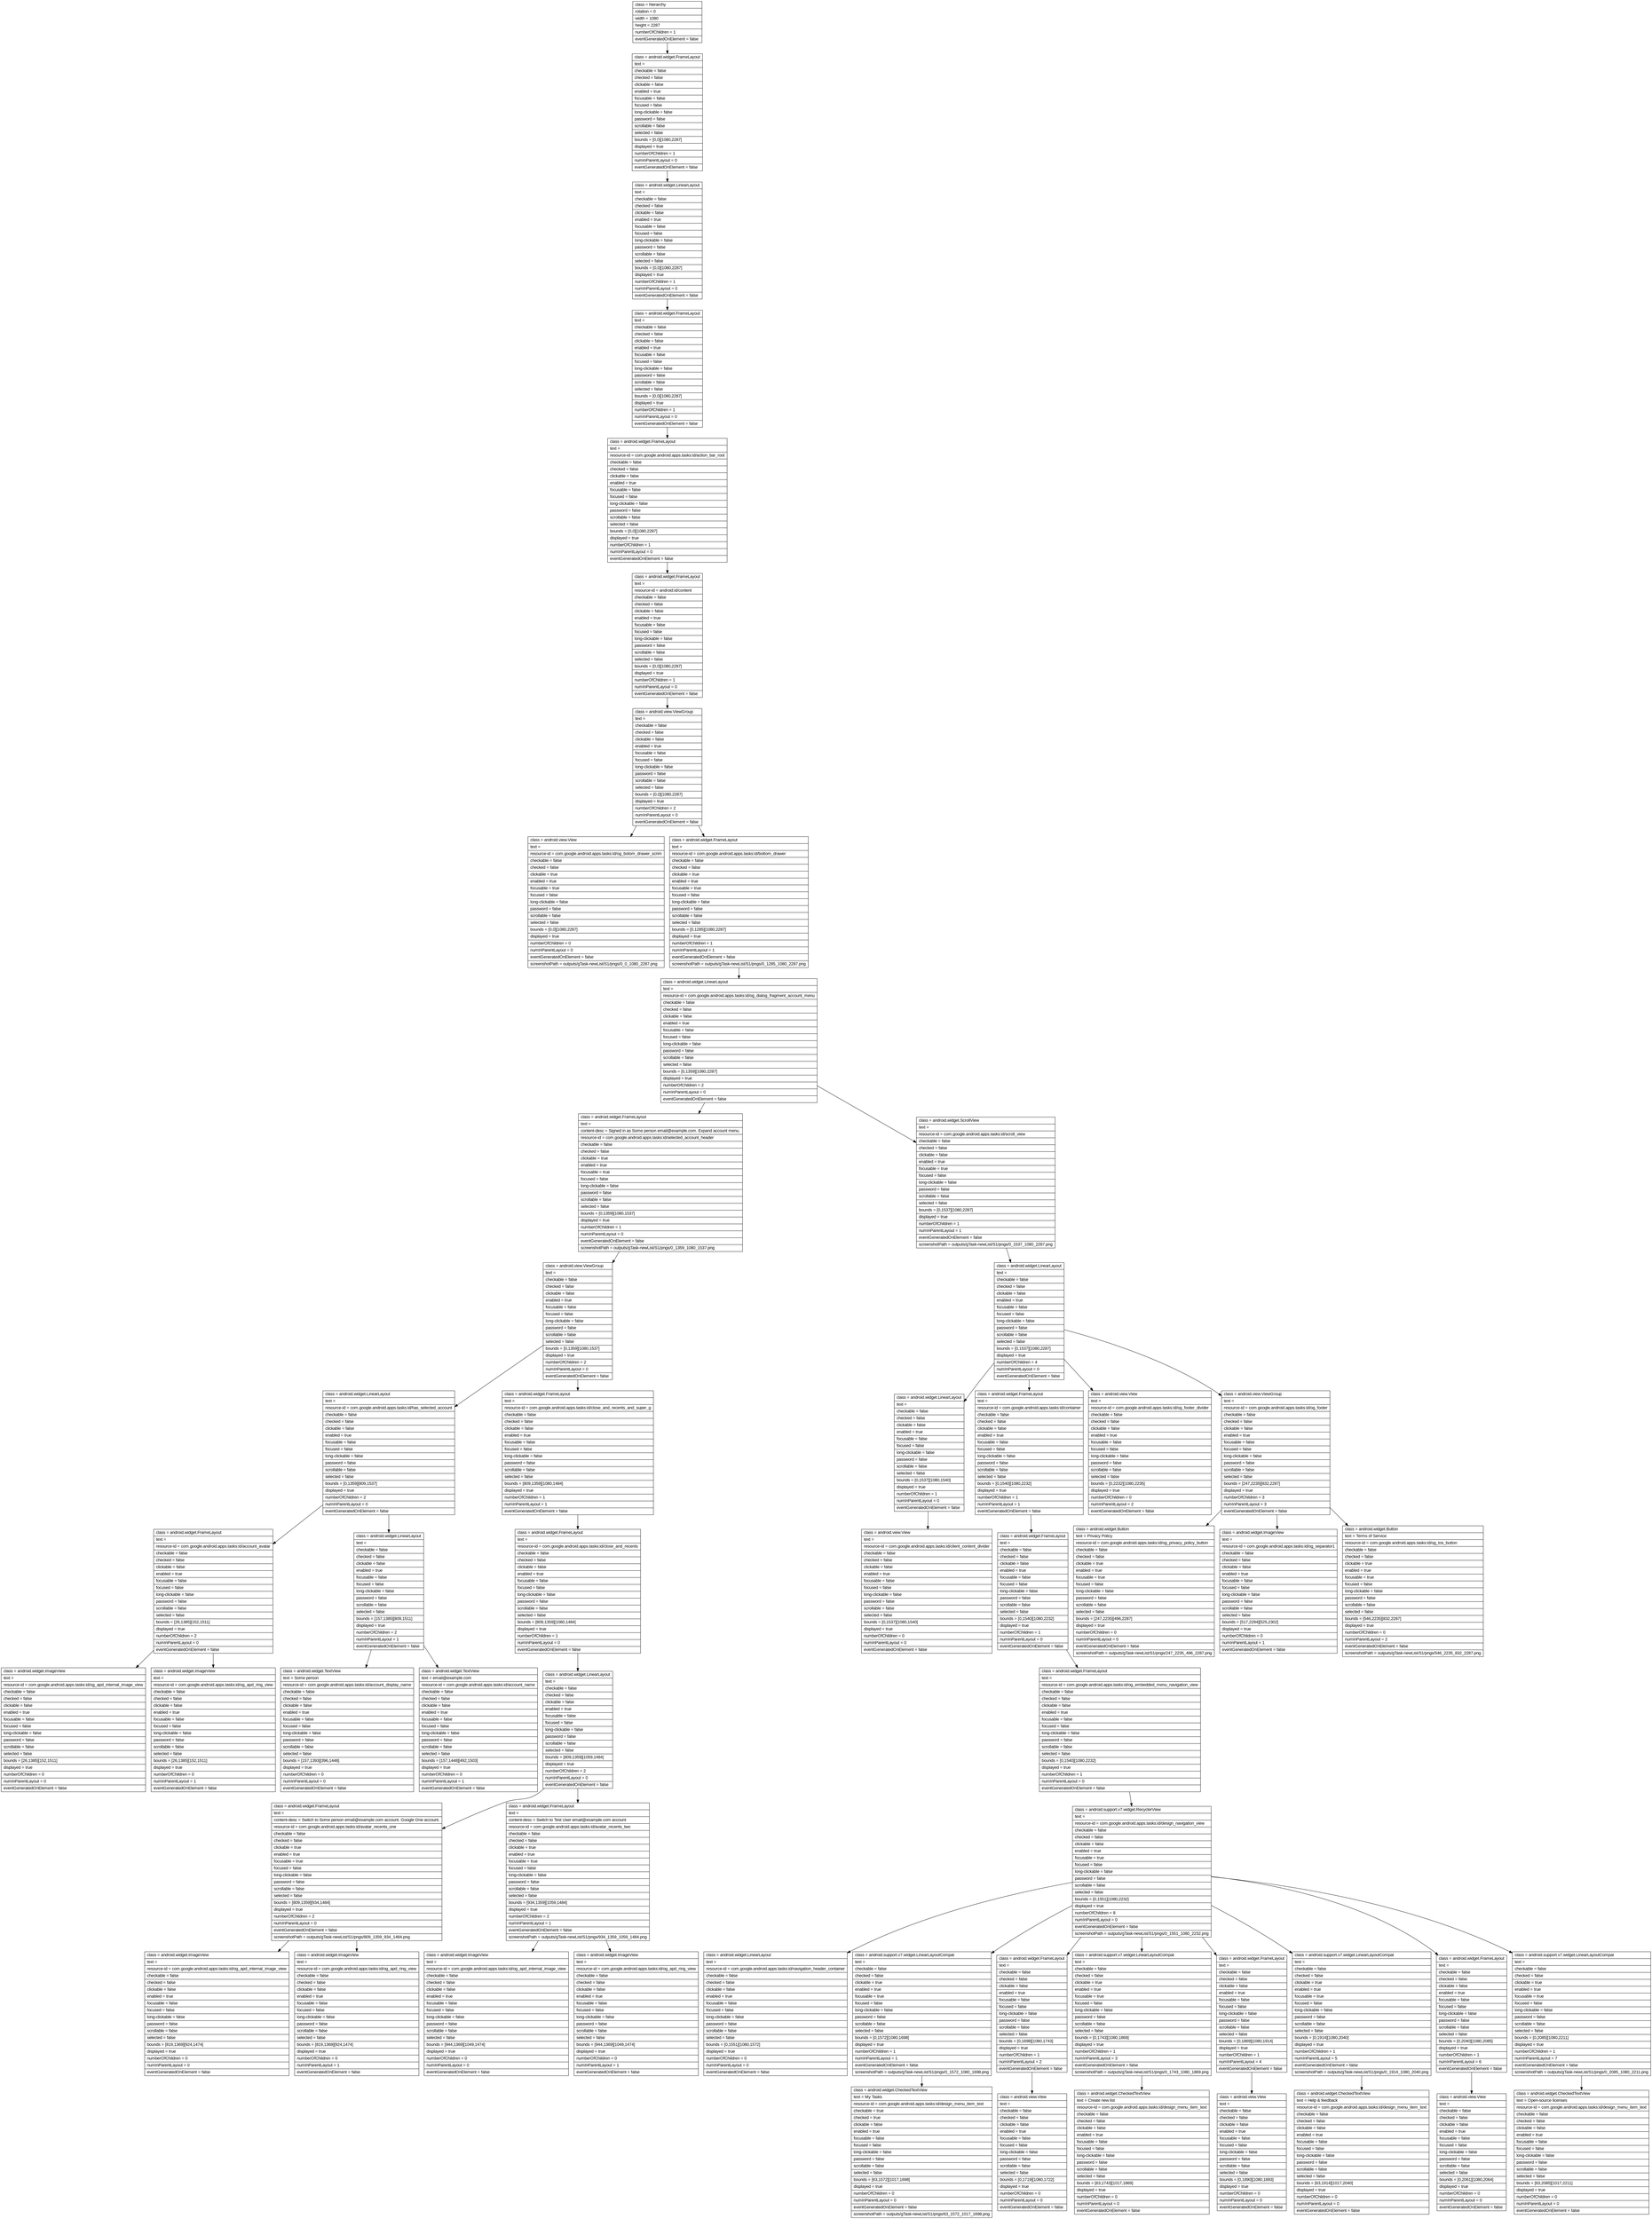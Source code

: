 digraph Layout {

	node [shape=record fontname=Arial];

	0	[label="{class = hierarchy\l|rotation = 0\l|width = 1080\l|height = 2287\l|numberOfChildren = 1\l|eventGeneratedOnElement = false \l}"]
	1	[label="{class = android.widget.FrameLayout\l|text = \l|checkable = false\l|checked = false\l|clickable = false\l|enabled = true\l|focusable = false\l|focused = false\l|long-clickable = false\l|password = false\l|scrollable = false\l|selected = false\l|bounds = [0,0][1080,2287]\l|displayed = true\l|numberOfChildren = 1\l|numInParentLayout = 0\l|eventGeneratedOnElement = false \l}"]
	2	[label="{class = android.widget.LinearLayout\l|text = \l|checkable = false\l|checked = false\l|clickable = false\l|enabled = true\l|focusable = false\l|focused = false\l|long-clickable = false\l|password = false\l|scrollable = false\l|selected = false\l|bounds = [0,0][1080,2287]\l|displayed = true\l|numberOfChildren = 1\l|numInParentLayout = 0\l|eventGeneratedOnElement = false \l}"]
	3	[label="{class = android.widget.FrameLayout\l|text = \l|checkable = false\l|checked = false\l|clickable = false\l|enabled = true\l|focusable = false\l|focused = false\l|long-clickable = false\l|password = false\l|scrollable = false\l|selected = false\l|bounds = [0,0][1080,2287]\l|displayed = true\l|numberOfChildren = 1\l|numInParentLayout = 0\l|eventGeneratedOnElement = false \l}"]
	4	[label="{class = android.widget.FrameLayout\l|text = \l|resource-id = com.google.android.apps.tasks:id/action_bar_root\l|checkable = false\l|checked = false\l|clickable = false\l|enabled = true\l|focusable = false\l|focused = false\l|long-clickable = false\l|password = false\l|scrollable = false\l|selected = false\l|bounds = [0,0][1080,2287]\l|displayed = true\l|numberOfChildren = 1\l|numInParentLayout = 0\l|eventGeneratedOnElement = false \l}"]
	5	[label="{class = android.widget.FrameLayout\l|text = \l|resource-id = android:id/content\l|checkable = false\l|checked = false\l|clickable = false\l|enabled = true\l|focusable = false\l|focused = false\l|long-clickable = false\l|password = false\l|scrollable = false\l|selected = false\l|bounds = [0,0][1080,2287]\l|displayed = true\l|numberOfChildren = 1\l|numInParentLayout = 0\l|eventGeneratedOnElement = false \l}"]
	6	[label="{class = android.view.ViewGroup\l|text = \l|checkable = false\l|checked = false\l|clickable = false\l|enabled = true\l|focusable = false\l|focused = false\l|long-clickable = false\l|password = false\l|scrollable = false\l|selected = false\l|bounds = [0,0][1080,2287]\l|displayed = true\l|numberOfChildren = 2\l|numInParentLayout = 0\l|eventGeneratedOnElement = false \l}"]
	7	[label="{class = android.view.View\l|text = \l|resource-id = com.google.android.apps.tasks:id/og_botom_drawer_scrim\l|checkable = false\l|checked = false\l|clickable = true\l|enabled = true\l|focusable = true\l|focused = false\l|long-clickable = false\l|password = false\l|scrollable = false\l|selected = false\l|bounds = [0,0][1080,2287]\l|displayed = true\l|numberOfChildren = 0\l|numInParentLayout = 0\l|eventGeneratedOnElement = false \l|screenshotPath = outputs/gTask-newList/S1/pngs/0_0_1080_2287.png\l}"]
	8	[label="{class = android.widget.FrameLayout\l|text = \l|resource-id = com.google.android.apps.tasks:id/bottom_drawer\l|checkable = false\l|checked = false\l|clickable = true\l|enabled = true\l|focusable = true\l|focused = false\l|long-clickable = false\l|password = false\l|scrollable = false\l|selected = false\l|bounds = [0,1285][1080,2287]\l|displayed = true\l|numberOfChildren = 1\l|numInParentLayout = 1\l|eventGeneratedOnElement = false \l|screenshotPath = outputs/gTask-newList/S1/pngs/0_1285_1080_2287.png\l}"]
	9	[label="{class = android.widget.LinearLayout\l|text = \l|resource-id = com.google.android.apps.tasks:id/og_dialog_fragment_account_menu\l|checkable = false\l|checked = false\l|clickable = false\l|enabled = true\l|focusable = false\l|focused = false\l|long-clickable = false\l|password = false\l|scrollable = false\l|selected = false\l|bounds = [0,1359][1080,2287]\l|displayed = true\l|numberOfChildren = 2\l|numInParentLayout = 0\l|eventGeneratedOnElement = false \l}"]
	10	[label="{class = android.widget.FrameLayout\l|text = \l|content-desc = Signed in as Some person email@example.com. Expand account menu.\l|resource-id = com.google.android.apps.tasks:id/selected_account_header\l|checkable = false\l|checked = false\l|clickable = true\l|enabled = true\l|focusable = true\l|focused = false\l|long-clickable = false\l|password = false\l|scrollable = false\l|selected = false\l|bounds = [0,1359][1080,1537]\l|displayed = true\l|numberOfChildren = 1\l|numInParentLayout = 0\l|eventGeneratedOnElement = false \l|screenshotPath = outputs/gTask-newList/S1/pngs/0_1359_1080_1537.png\l}"]
	11	[label="{class = android.widget.ScrollView\l|text = \l|resource-id = com.google.android.apps.tasks:id/scroll_view\l|checkable = false\l|checked = false\l|clickable = false\l|enabled = true\l|focusable = true\l|focused = false\l|long-clickable = false\l|password = false\l|scrollable = false\l|selected = false\l|bounds = [0,1537][1080,2287]\l|displayed = true\l|numberOfChildren = 1\l|numInParentLayout = 1\l|eventGeneratedOnElement = false \l|screenshotPath = outputs/gTask-newList/S1/pngs/0_1537_1080_2287.png\l}"]
	12	[label="{class = android.view.ViewGroup\l|text = \l|checkable = false\l|checked = false\l|clickable = false\l|enabled = true\l|focusable = false\l|focused = false\l|long-clickable = false\l|password = false\l|scrollable = false\l|selected = false\l|bounds = [0,1359][1080,1537]\l|displayed = true\l|numberOfChildren = 2\l|numInParentLayout = 0\l|eventGeneratedOnElement = false \l}"]
	13	[label="{class = android.widget.LinearLayout\l|text = \l|checkable = false\l|checked = false\l|clickable = false\l|enabled = true\l|focusable = false\l|focused = false\l|long-clickable = false\l|password = false\l|scrollable = false\l|selected = false\l|bounds = [0,1537][1080,2287]\l|displayed = true\l|numberOfChildren = 4\l|numInParentLayout = 0\l|eventGeneratedOnElement = false \l}"]
	14	[label="{class = android.widget.LinearLayout\l|text = \l|resource-id = com.google.android.apps.tasks:id/has_selected_account\l|checkable = false\l|checked = false\l|clickable = false\l|enabled = true\l|focusable = false\l|focused = false\l|long-clickable = false\l|password = false\l|scrollable = false\l|selected = false\l|bounds = [0,1359][809,1537]\l|displayed = true\l|numberOfChildren = 2\l|numInParentLayout = 0\l|eventGeneratedOnElement = false \l}"]
	15	[label="{class = android.widget.FrameLayout\l|text = \l|resource-id = com.google.android.apps.tasks:id/close_and_recents_and_super_g\l|checkable = false\l|checked = false\l|clickable = false\l|enabled = true\l|focusable = false\l|focused = false\l|long-clickable = false\l|password = false\l|scrollable = false\l|selected = false\l|bounds = [809,1359][1080,1484]\l|displayed = true\l|numberOfChildren = 1\l|numInParentLayout = 1\l|eventGeneratedOnElement = false \l}"]
	16	[label="{class = android.widget.LinearLayout\l|text = \l|checkable = false\l|checked = false\l|clickable = false\l|enabled = true\l|focusable = false\l|focused = false\l|long-clickable = false\l|password = false\l|scrollable = false\l|selected = false\l|bounds = [0,1537][1080,1540]\l|displayed = true\l|numberOfChildren = 1\l|numInParentLayout = 0\l|eventGeneratedOnElement = false \l}"]
	17	[label="{class = android.widget.FrameLayout\l|text = \l|resource-id = com.google.android.apps.tasks:id/container\l|checkable = false\l|checked = false\l|clickable = false\l|enabled = true\l|focusable = false\l|focused = false\l|long-clickable = false\l|password = false\l|scrollable = false\l|selected = false\l|bounds = [0,1540][1080,2232]\l|displayed = true\l|numberOfChildren = 1\l|numInParentLayout = 1\l|eventGeneratedOnElement = false \l}"]
	18	[label="{class = android.view.View\l|text = \l|resource-id = com.google.android.apps.tasks:id/og_footer_divider\l|checkable = false\l|checked = false\l|clickable = false\l|enabled = true\l|focusable = false\l|focused = false\l|long-clickable = false\l|password = false\l|scrollable = false\l|selected = false\l|bounds = [0,2232][1080,2235]\l|displayed = true\l|numberOfChildren = 0\l|numInParentLayout = 2\l|eventGeneratedOnElement = false \l}"]
	19	[label="{class = android.view.ViewGroup\l|text = \l|resource-id = com.google.android.apps.tasks:id/og_footer\l|checkable = false\l|checked = false\l|clickable = false\l|enabled = true\l|focusable = false\l|focused = false\l|long-clickable = false\l|password = false\l|scrollable = false\l|selected = false\l|bounds = [247,2235][832,2287]\l|displayed = true\l|numberOfChildren = 3\l|numInParentLayout = 3\l|eventGeneratedOnElement = false \l}"]
	20	[label="{class = android.widget.FrameLayout\l|text = \l|resource-id = com.google.android.apps.tasks:id/account_avatar\l|checkable = false\l|checked = false\l|clickable = false\l|enabled = true\l|focusable = false\l|focused = false\l|long-clickable = false\l|password = false\l|scrollable = false\l|selected = false\l|bounds = [26,1385][152,1511]\l|displayed = true\l|numberOfChildren = 2\l|numInParentLayout = 0\l|eventGeneratedOnElement = false \l}"]
	21	[label="{class = android.widget.LinearLayout\l|text = \l|checkable = false\l|checked = false\l|clickable = false\l|enabled = true\l|focusable = false\l|focused = false\l|long-clickable = false\l|password = false\l|scrollable = false\l|selected = false\l|bounds = [157,1385][809,1511]\l|displayed = true\l|numberOfChildren = 2\l|numInParentLayout = 1\l|eventGeneratedOnElement = false \l}"]
	22	[label="{class = android.widget.FrameLayout\l|text = \l|resource-id = com.google.android.apps.tasks:id/close_and_recents\l|checkable = false\l|checked = false\l|clickable = false\l|enabled = true\l|focusable = false\l|focused = false\l|long-clickable = false\l|password = false\l|scrollable = false\l|selected = false\l|bounds = [809,1359][1080,1484]\l|displayed = true\l|numberOfChildren = 1\l|numInParentLayout = 0\l|eventGeneratedOnElement = false \l}"]
	23	[label="{class = android.view.View\l|text = \l|resource-id = com.google.android.apps.tasks:id/client_content_divider\l|checkable = false\l|checked = false\l|clickable = false\l|enabled = true\l|focusable = false\l|focused = false\l|long-clickable = false\l|password = false\l|scrollable = false\l|selected = false\l|bounds = [0,1537][1080,1540]\l|displayed = true\l|numberOfChildren = 0\l|numInParentLayout = 0\l|eventGeneratedOnElement = false \l}"]
	24	[label="{class = android.widget.FrameLayout\l|text = \l|checkable = false\l|checked = false\l|clickable = false\l|enabled = true\l|focusable = false\l|focused = false\l|long-clickable = false\l|password = false\l|scrollable = false\l|selected = false\l|bounds = [0,1540][1080,2232]\l|displayed = true\l|numberOfChildren = 1\l|numInParentLayout = 0\l|eventGeneratedOnElement = false \l}"]
	25	[label="{class = android.widget.Button\l|text = Privacy Policy\l|resource-id = com.google.android.apps.tasks:id/og_privacy_policy_button\l|checkable = false\l|checked = false\l|clickable = true\l|enabled = true\l|focusable = true\l|focused = false\l|long-clickable = false\l|password = false\l|scrollable = false\l|selected = false\l|bounds = [247,2235][496,2287]\l|displayed = true\l|numberOfChildren = 0\l|numInParentLayout = 0\l|eventGeneratedOnElement = false \l|screenshotPath = outputs/gTask-newList/S1/pngs/247_2235_496_2287.png\l}"]
	26	[label="{class = android.widget.ImageView\l|text = \l|resource-id = com.google.android.apps.tasks:id/og_separator1\l|checkable = false\l|checked = false\l|clickable = false\l|enabled = true\l|focusable = false\l|focused = false\l|long-clickable = false\l|password = false\l|scrollable = false\l|selected = false\l|bounds = [517,2294][525,2302]\l|displayed = true\l|numberOfChildren = 0\l|numInParentLayout = 1\l|eventGeneratedOnElement = false \l}"]
	27	[label="{class = android.widget.Button\l|text = Terms of Service\l|resource-id = com.google.android.apps.tasks:id/og_tos_button\l|checkable = false\l|checked = false\l|clickable = true\l|enabled = true\l|focusable = true\l|focused = false\l|long-clickable = false\l|password = false\l|scrollable = false\l|selected = false\l|bounds = [546,2235][832,2287]\l|displayed = true\l|numberOfChildren = 0\l|numInParentLayout = 2\l|eventGeneratedOnElement = false \l|screenshotPath = outputs/gTask-newList/S1/pngs/546_2235_832_2287.png\l}"]
	28	[label="{class = android.widget.ImageView\l|text = \l|resource-id = com.google.android.apps.tasks:id/og_apd_internal_image_view\l|checkable = false\l|checked = false\l|clickable = false\l|enabled = true\l|focusable = false\l|focused = false\l|long-clickable = false\l|password = false\l|scrollable = false\l|selected = false\l|bounds = [26,1385][152,1511]\l|displayed = true\l|numberOfChildren = 0\l|numInParentLayout = 0\l|eventGeneratedOnElement = false \l}"]
	29	[label="{class = android.widget.ImageView\l|text = \l|resource-id = com.google.android.apps.tasks:id/og_apd_ring_view\l|checkable = false\l|checked = false\l|clickable = false\l|enabled = true\l|focusable = false\l|focused = false\l|long-clickable = false\l|password = false\l|scrollable = false\l|selected = false\l|bounds = [26,1385][152,1511]\l|displayed = true\l|numberOfChildren = 0\l|numInParentLayout = 1\l|eventGeneratedOnElement = false \l}"]
	30	[label="{class = android.widget.TextView\l|text = Some person\l|resource-id = com.google.android.apps.tasks:id/account_display_name\l|checkable = false\l|checked = false\l|clickable = false\l|enabled = true\l|focusable = false\l|focused = false\l|long-clickable = false\l|password = false\l|scrollable = false\l|selected = false\l|bounds = [157,1393][396,1448]\l|displayed = true\l|numberOfChildren = 0\l|numInParentLayout = 0\l|eventGeneratedOnElement = false \l}"]
	31	[label="{class = android.widget.TextView\l|text = email@example.com\l|resource-id = com.google.android.apps.tasks:id/account_name\l|checkable = false\l|checked = false\l|clickable = false\l|enabled = true\l|focusable = false\l|focused = false\l|long-clickable = false\l|password = false\l|scrollable = false\l|selected = false\l|bounds = [157,1448][492,1503]\l|displayed = true\l|numberOfChildren = 0\l|numInParentLayout = 1\l|eventGeneratedOnElement = false \l}"]
	32	[label="{class = android.widget.LinearLayout\l|text = \l|checkable = false\l|checked = false\l|clickable = false\l|enabled = true\l|focusable = false\l|focused = false\l|long-clickable = false\l|password = false\l|scrollable = false\l|selected = false\l|bounds = [809,1359][1059,1484]\l|displayed = true\l|numberOfChildren = 2\l|numInParentLayout = 0\l|eventGeneratedOnElement = false \l}"]
	33	[label="{class = android.widget.FrameLayout\l|text = \l|resource-id = com.google.android.apps.tasks:id/og_embedded_menu_navigation_view\l|checkable = false\l|checked = false\l|clickable = false\l|enabled = true\l|focusable = false\l|focused = false\l|long-clickable = false\l|password = false\l|scrollable = false\l|selected = false\l|bounds = [0,1540][1080,2232]\l|displayed = true\l|numberOfChildren = 1\l|numInParentLayout = 0\l|eventGeneratedOnElement = false \l}"]
	34	[label="{class = android.widget.FrameLayout\l|text = \l|content-desc = Switch to Some person email@example.com account. Google One account.\l|resource-id = com.google.android.apps.tasks:id/avatar_recents_one\l|checkable = false\l|checked = false\l|clickable = true\l|enabled = true\l|focusable = true\l|focused = false\l|long-clickable = false\l|password = false\l|scrollable = false\l|selected = false\l|bounds = [809,1359][934,1484]\l|displayed = true\l|numberOfChildren = 2\l|numInParentLayout = 0\l|eventGeneratedOnElement = false \l|screenshotPath = outputs/gTask-newList/S1/pngs/809_1359_934_1484.png\l}"]
	35	[label="{class = android.widget.FrameLayout\l|text = \l|content-desc = Switch to Test User email@example.com account\l|resource-id = com.google.android.apps.tasks:id/avatar_recents_two\l|checkable = false\l|checked = false\l|clickable = true\l|enabled = true\l|focusable = true\l|focused = false\l|long-clickable = false\l|password = false\l|scrollable = false\l|selected = false\l|bounds = [934,1359][1059,1484]\l|displayed = true\l|numberOfChildren = 2\l|numInParentLayout = 1\l|eventGeneratedOnElement = false \l|screenshotPath = outputs/gTask-newList/S1/pngs/934_1359_1059_1484.png\l}"]
	36	[label="{class = android.support.v7.widget.RecyclerView\l|text = \l|resource-id = com.google.android.apps.tasks:id/design_navigation_view\l|checkable = false\l|checked = false\l|clickable = false\l|enabled = true\l|focusable = true\l|focused = false\l|long-clickable = false\l|password = false\l|scrollable = false\l|selected = false\l|bounds = [0,1551][1080,2232]\l|displayed = true\l|numberOfChildren = 8\l|numInParentLayout = 0\l|eventGeneratedOnElement = false \l|screenshotPath = outputs/gTask-newList/S1/pngs/0_1551_1080_2232.png\l}"]
	37	[label="{class = android.widget.ImageView\l|text = \l|resource-id = com.google.android.apps.tasks:id/og_apd_internal_image_view\l|checkable = false\l|checked = false\l|clickable = false\l|enabled = true\l|focusable = false\l|focused = false\l|long-clickable = false\l|password = false\l|scrollable = false\l|selected = false\l|bounds = [819,1369][924,1474]\l|displayed = true\l|numberOfChildren = 0\l|numInParentLayout = 0\l|eventGeneratedOnElement = false \l}"]
	38	[label="{class = android.widget.ImageView\l|text = \l|resource-id = com.google.android.apps.tasks:id/og_apd_ring_view\l|checkable = false\l|checked = false\l|clickable = false\l|enabled = true\l|focusable = false\l|focused = false\l|long-clickable = false\l|password = false\l|scrollable = false\l|selected = false\l|bounds = [819,1369][924,1474]\l|displayed = true\l|numberOfChildren = 0\l|numInParentLayout = 1\l|eventGeneratedOnElement = false \l}"]
	39	[label="{class = android.widget.ImageView\l|text = \l|resource-id = com.google.android.apps.tasks:id/og_apd_internal_image_view\l|checkable = false\l|checked = false\l|clickable = false\l|enabled = true\l|focusable = false\l|focused = false\l|long-clickable = false\l|password = false\l|scrollable = false\l|selected = false\l|bounds = [944,1369][1049,1474]\l|displayed = true\l|numberOfChildren = 0\l|numInParentLayout = 0\l|eventGeneratedOnElement = false \l}"]
	40	[label="{class = android.widget.ImageView\l|text = \l|resource-id = com.google.android.apps.tasks:id/og_apd_ring_view\l|checkable = false\l|checked = false\l|clickable = false\l|enabled = true\l|focusable = false\l|focused = false\l|long-clickable = false\l|password = false\l|scrollable = false\l|selected = false\l|bounds = [944,1369][1049,1474]\l|displayed = true\l|numberOfChildren = 0\l|numInParentLayout = 1\l|eventGeneratedOnElement = false \l}"]
	41	[label="{class = android.widget.LinearLayout\l|text = \l|resource-id = com.google.android.apps.tasks:id/navigation_header_container\l|checkable = false\l|checked = false\l|clickable = false\l|enabled = true\l|focusable = false\l|focused = false\l|long-clickable = false\l|password = false\l|scrollable = false\l|selected = false\l|bounds = [0,1551][1080,1572]\l|displayed = true\l|numberOfChildren = 0\l|numInParentLayout = 0\l|eventGeneratedOnElement = false \l}"]
	42	[label="{class = android.support.v7.widget.LinearLayoutCompat\l|text = \l|checkable = false\l|checked = false\l|clickable = true\l|enabled = true\l|focusable = true\l|focused = false\l|long-clickable = false\l|password = false\l|scrollable = false\l|selected = false\l|bounds = [0,1572][1080,1698]\l|displayed = true\l|numberOfChildren = 1\l|numInParentLayout = 1\l|eventGeneratedOnElement = false \l|screenshotPath = outputs/gTask-newList/S1/pngs/0_1572_1080_1698.png\l}"]
	43	[label="{class = android.widget.FrameLayout\l|text = \l|checkable = false\l|checked = false\l|clickable = false\l|enabled = true\l|focusable = false\l|focused = false\l|long-clickable = false\l|password = false\l|scrollable = false\l|selected = false\l|bounds = [0,1698][1080,1743]\l|displayed = true\l|numberOfChildren = 1\l|numInParentLayout = 2\l|eventGeneratedOnElement = false \l}"]
	44	[label="{class = android.support.v7.widget.LinearLayoutCompat\l|text = \l|checkable = false\l|checked = false\l|clickable = true\l|enabled = true\l|focusable = true\l|focused = false\l|long-clickable = false\l|password = false\l|scrollable = false\l|selected = false\l|bounds = [0,1743][1080,1869]\l|displayed = true\l|numberOfChildren = 1\l|numInParentLayout = 3\l|eventGeneratedOnElement = false \l|screenshotPath = outputs/gTask-newList/S1/pngs/0_1743_1080_1869.png\l}"]
	45	[label="{class = android.widget.FrameLayout\l|text = \l|checkable = false\l|checked = false\l|clickable = false\l|enabled = true\l|focusable = false\l|focused = false\l|long-clickable = false\l|password = false\l|scrollable = false\l|selected = false\l|bounds = [0,1869][1080,1914]\l|displayed = true\l|numberOfChildren = 1\l|numInParentLayout = 4\l|eventGeneratedOnElement = false \l}"]
	46	[label="{class = android.support.v7.widget.LinearLayoutCompat\l|text = \l|checkable = false\l|checked = false\l|clickable = true\l|enabled = true\l|focusable = true\l|focused = false\l|long-clickable = false\l|password = false\l|scrollable = false\l|selected = false\l|bounds = [0,1914][1080,2040]\l|displayed = true\l|numberOfChildren = 1\l|numInParentLayout = 5\l|eventGeneratedOnElement = false \l|screenshotPath = outputs/gTask-newList/S1/pngs/0_1914_1080_2040.png\l}"]
	47	[label="{class = android.widget.FrameLayout\l|text = \l|checkable = false\l|checked = false\l|clickable = false\l|enabled = true\l|focusable = false\l|focused = false\l|long-clickable = false\l|password = false\l|scrollable = false\l|selected = false\l|bounds = [0,2040][1080,2085]\l|displayed = true\l|numberOfChildren = 1\l|numInParentLayout = 6\l|eventGeneratedOnElement = false \l}"]
	48	[label="{class = android.support.v7.widget.LinearLayoutCompat\l|text = \l|checkable = false\l|checked = false\l|clickable = true\l|enabled = true\l|focusable = true\l|focused = false\l|long-clickable = false\l|password = false\l|scrollable = false\l|selected = false\l|bounds = [0,2085][1080,2211]\l|displayed = true\l|numberOfChildren = 1\l|numInParentLayout = 7\l|eventGeneratedOnElement = false \l|screenshotPath = outputs/gTask-newList/S1/pngs/0_2085_1080_2211.png\l}"]
	49	[label="{class = android.widget.CheckedTextView\l|text = My Tasks\l|resource-id = com.google.android.apps.tasks:id/design_menu_item_text\l|checkable = true\l|checked = true\l|clickable = false\l|enabled = true\l|focusable = false\l|focused = false\l|long-clickable = false\l|password = false\l|scrollable = false\l|selected = false\l|bounds = [63,1572][1017,1698]\l|displayed = true\l|numberOfChildren = 0\l|numInParentLayout = 0\l|eventGeneratedOnElement = false \l|screenshotPath = outputs/gTask-newList/S1/pngs/63_1572_1017_1698.png\l}"]
	50	[label="{class = android.view.View\l|text = \l|checkable = false\l|checked = false\l|clickable = false\l|enabled = true\l|focusable = false\l|focused = false\l|long-clickable = false\l|password = false\l|scrollable = false\l|selected = false\l|bounds = [0,1719][1080,1722]\l|displayed = true\l|numberOfChildren = 0\l|numInParentLayout = 0\l|eventGeneratedOnElement = false \l}"]
	51	[label="{class = android.widget.CheckedTextView\l|text = Create new list\l|resource-id = com.google.android.apps.tasks:id/design_menu_item_text\l|checkable = false\l|checked = false\l|clickable = false\l|enabled = true\l|focusable = false\l|focused = false\l|long-clickable = false\l|password = false\l|scrollable = false\l|selected = false\l|bounds = [63,1743][1017,1869]\l|displayed = true\l|numberOfChildren = 0\l|numInParentLayout = 0\l|eventGeneratedOnElement = false \l}"]
	52	[label="{class = android.view.View\l|text = \l|checkable = false\l|checked = false\l|clickable = false\l|enabled = true\l|focusable = false\l|focused = false\l|long-clickable = false\l|password = false\l|scrollable = false\l|selected = false\l|bounds = [0,1890][1080,1893]\l|displayed = true\l|numberOfChildren = 0\l|numInParentLayout = 0\l|eventGeneratedOnElement = false \l}"]
	53	[label="{class = android.widget.CheckedTextView\l|text = Help & feedback\l|resource-id = com.google.android.apps.tasks:id/design_menu_item_text\l|checkable = false\l|checked = false\l|clickable = false\l|enabled = true\l|focusable = false\l|focused = false\l|long-clickable = false\l|password = false\l|scrollable = false\l|selected = false\l|bounds = [63,1914][1017,2040]\l|displayed = true\l|numberOfChildren = 0\l|numInParentLayout = 0\l|eventGeneratedOnElement = false \l}"]
	54	[label="{class = android.view.View\l|text = \l|checkable = false\l|checked = false\l|clickable = false\l|enabled = true\l|focusable = false\l|focused = false\l|long-clickable = false\l|password = false\l|scrollable = false\l|selected = false\l|bounds = [0,2061][1080,2064]\l|displayed = true\l|numberOfChildren = 0\l|numInParentLayout = 0\l|eventGeneratedOnElement = false \l}"]
	55	[label="{class = android.widget.CheckedTextView\l|text = Open-source licenses\l|resource-id = com.google.android.apps.tasks:id/design_menu_item_text\l|checkable = false\l|checked = false\l|clickable = false\l|enabled = true\l|focusable = false\l|focused = false\l|long-clickable = false\l|password = false\l|scrollable = false\l|selected = false\l|bounds = [63,2085][1017,2211]\l|displayed = true\l|numberOfChildren = 0\l|numInParentLayout = 0\l|eventGeneratedOnElement = false \l}"]


	0 -> 1
	1 -> 2
	2 -> 3
	3 -> 4
	4 -> 5
	5 -> 6
	6 -> 7
	6 -> 8
	8 -> 9
	9 -> 10
	9 -> 11
	10 -> 12
	11 -> 13
	12 -> 14
	12 -> 15
	13 -> 16
	13 -> 17
	13 -> 18
	13 -> 19
	14 -> 20
	14 -> 21
	15 -> 22
	16 -> 23
	17 -> 24
	19 -> 25
	19 -> 26
	19 -> 27
	20 -> 28
	20 -> 29
	21 -> 30
	21 -> 31
	22 -> 32
	24 -> 33
	32 -> 34
	32 -> 35
	33 -> 36
	34 -> 37
	34 -> 38
	35 -> 39
	35 -> 40
	36 -> 41
	36 -> 42
	36 -> 43
	36 -> 44
	36 -> 45
	36 -> 46
	36 -> 47
	36 -> 48
	42 -> 49
	43 -> 50
	44 -> 51
	45 -> 52
	46 -> 53
	47 -> 54
	48 -> 55


}